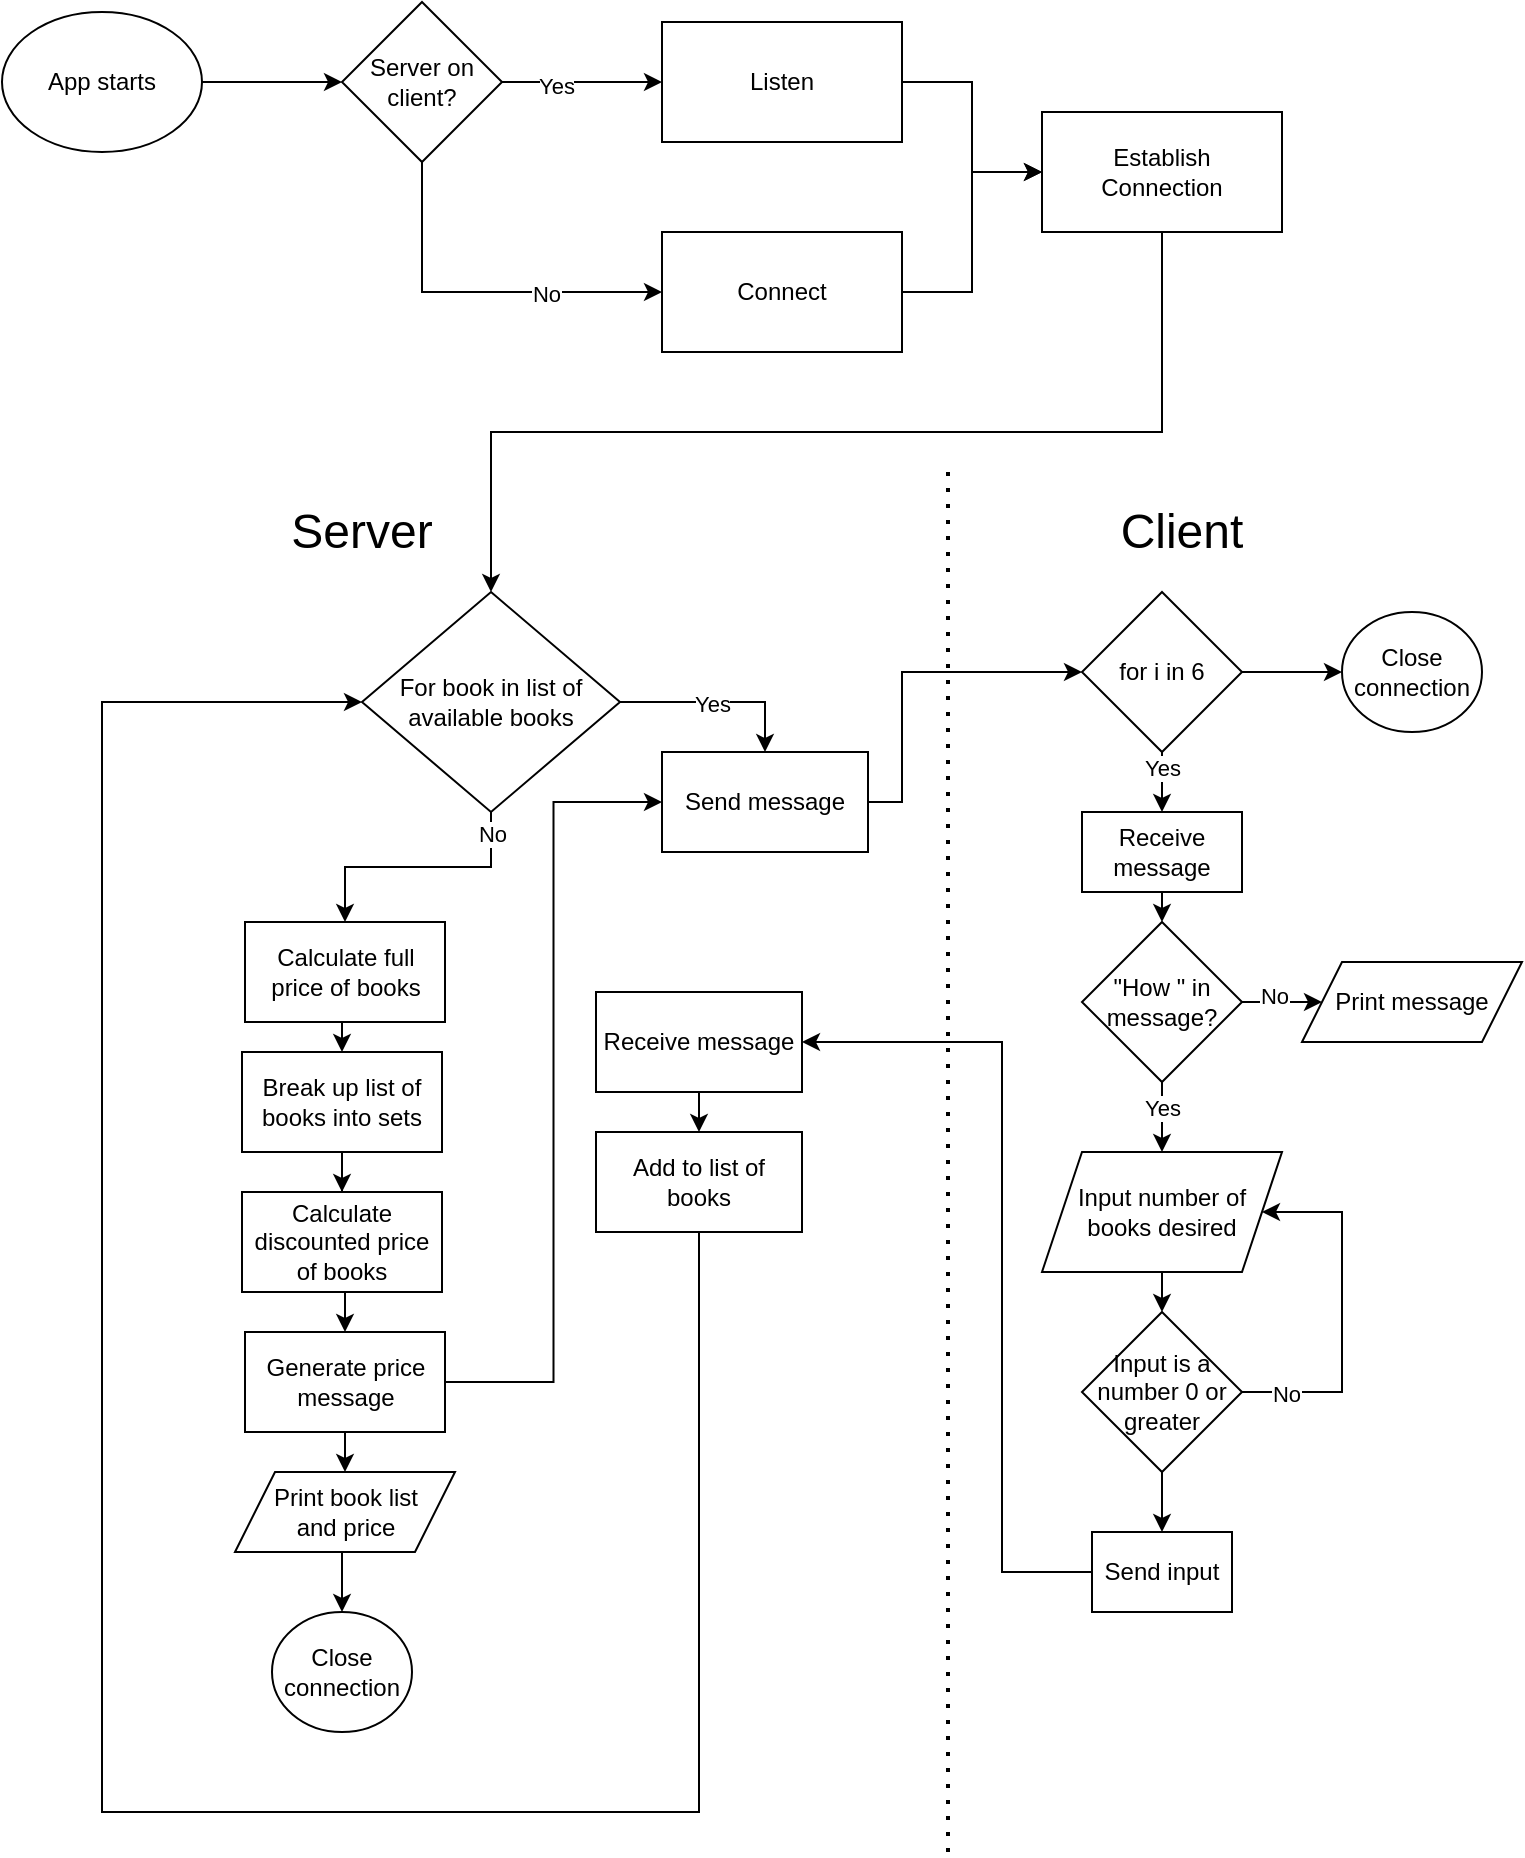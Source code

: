 <mxfile version="15.4.0" type="device"><diagram id="rJ5VbHEpunbLKoFZRb7g" name="Page-1"><mxGraphModel dx="988" dy="1002" grid="1" gridSize="10" guides="1" tooltips="1" connect="1" arrows="1" fold="1" page="1" pageScale="1" pageWidth="827" pageHeight="1169" math="0" shadow="0"><root><mxCell id="0"/><mxCell id="1" parent="0"/><mxCell id="7hGRWE5jOsaY_4bcf-o1-4" style="edgeStyle=orthogonalEdgeStyle;rounded=0;orthogonalLoop=1;jettySize=auto;html=1;exitX=1;exitY=0.5;exitDx=0;exitDy=0;entryX=0;entryY=0.5;entryDx=0;entryDy=0;" parent="1" source="7hGRWE5jOsaY_4bcf-o1-5" target="7hGRWE5jOsaY_4bcf-o1-10" edge="1"><mxGeometry relative="1" as="geometry"/></mxCell><mxCell id="7hGRWE5jOsaY_4bcf-o1-5" value="App starts" style="ellipse;whiteSpace=wrap;html=1;" parent="1" vertex="1"><mxGeometry x="50" y="50" width="100" height="70" as="geometry"/></mxCell><mxCell id="7hGRWE5jOsaY_4bcf-o1-6" style="edgeStyle=orthogonalEdgeStyle;rounded=0;orthogonalLoop=1;jettySize=auto;html=1;exitX=1;exitY=0.5;exitDx=0;exitDy=0;entryX=0;entryY=0.5;entryDx=0;entryDy=0;" parent="1" source="7hGRWE5jOsaY_4bcf-o1-10" target="7hGRWE5jOsaY_4bcf-o1-12" edge="1"><mxGeometry relative="1" as="geometry"/></mxCell><mxCell id="7hGRWE5jOsaY_4bcf-o1-7" value="Yes" style="edgeLabel;html=1;align=center;verticalAlign=middle;resizable=0;points=[];" parent="7hGRWE5jOsaY_4bcf-o1-6" vertex="1" connectable="0"><mxGeometry x="-0.325" y="-2" relative="1" as="geometry"><mxPoint as="offset"/></mxGeometry></mxCell><mxCell id="7hGRWE5jOsaY_4bcf-o1-8" style="edgeStyle=orthogonalEdgeStyle;rounded=0;orthogonalLoop=1;jettySize=auto;html=1;exitX=0.5;exitY=1;exitDx=0;exitDy=0;entryX=0;entryY=0.5;entryDx=0;entryDy=0;" parent="1" source="7hGRWE5jOsaY_4bcf-o1-10" target="7hGRWE5jOsaY_4bcf-o1-14" edge="1"><mxGeometry relative="1" as="geometry"/></mxCell><mxCell id="7hGRWE5jOsaY_4bcf-o1-9" value="No" style="edgeLabel;html=1;align=center;verticalAlign=middle;resizable=0;points=[];" parent="7hGRWE5jOsaY_4bcf-o1-8" vertex="1" connectable="0"><mxGeometry x="0.373" y="-1" relative="1" as="geometry"><mxPoint as="offset"/></mxGeometry></mxCell><mxCell id="7hGRWE5jOsaY_4bcf-o1-10" value="Server on client?" style="rhombus;whiteSpace=wrap;html=1;" parent="1" vertex="1"><mxGeometry x="220" y="45" width="80" height="80" as="geometry"/></mxCell><mxCell id="7hGRWE5jOsaY_4bcf-o1-11" style="edgeStyle=orthogonalEdgeStyle;rounded=0;orthogonalLoop=1;jettySize=auto;html=1;exitX=1;exitY=0.5;exitDx=0;exitDy=0;entryX=0;entryY=0.5;entryDx=0;entryDy=0;" parent="1" source="7hGRWE5jOsaY_4bcf-o1-12" target="7hGRWE5jOsaY_4bcf-o1-16" edge="1"><mxGeometry relative="1" as="geometry"/></mxCell><mxCell id="7hGRWE5jOsaY_4bcf-o1-12" value="Listen" style="rounded=0;whiteSpace=wrap;html=1;" parent="1" vertex="1"><mxGeometry x="380" y="55" width="120" height="60" as="geometry"/></mxCell><mxCell id="7hGRWE5jOsaY_4bcf-o1-13" style="edgeStyle=orthogonalEdgeStyle;rounded=0;orthogonalLoop=1;jettySize=auto;html=1;exitX=1;exitY=0.5;exitDx=0;exitDy=0;entryX=0;entryY=0.5;entryDx=0;entryDy=0;" parent="1" source="7hGRWE5jOsaY_4bcf-o1-14" target="7hGRWE5jOsaY_4bcf-o1-16" edge="1"><mxGeometry relative="1" as="geometry"/></mxCell><mxCell id="7hGRWE5jOsaY_4bcf-o1-14" value="Connect" style="rounded=0;whiteSpace=wrap;html=1;" parent="1" vertex="1"><mxGeometry x="380" y="160" width="120" height="60" as="geometry"/></mxCell><mxCell id="uZTOpbKCzwHZGj4Uu8WC-33" style="edgeStyle=orthogonalEdgeStyle;rounded=0;orthogonalLoop=1;jettySize=auto;html=1;exitX=0.5;exitY=1;exitDx=0;exitDy=0;entryX=0.5;entryY=0;entryDx=0;entryDy=0;" edge="1" parent="1" source="7hGRWE5jOsaY_4bcf-o1-16" target="7hGRWE5jOsaY_4bcf-o1-17"><mxGeometry relative="1" as="geometry"><Array as="points"><mxPoint x="630" y="260"/><mxPoint x="295" y="260"/></Array></mxGeometry></mxCell><mxCell id="7hGRWE5jOsaY_4bcf-o1-16" value="Establish&lt;br&gt;Connection" style="rounded=0;whiteSpace=wrap;html=1;" parent="1" vertex="1"><mxGeometry x="570" y="100" width="120" height="60" as="geometry"/></mxCell><mxCell id="uZTOpbKCzwHZGj4Uu8WC-39" style="edgeStyle=orthogonalEdgeStyle;rounded=0;orthogonalLoop=1;jettySize=auto;html=1;exitX=1;exitY=0.5;exitDx=0;exitDy=0;entryX=0.5;entryY=0;entryDx=0;entryDy=0;" edge="1" parent="1" source="7hGRWE5jOsaY_4bcf-o1-17" target="uZTOpbKCzwHZGj4Uu8WC-1"><mxGeometry relative="1" as="geometry"/></mxCell><mxCell id="uZTOpbKCzwHZGj4Uu8WC-40" value="Yes" style="edgeLabel;html=1;align=center;verticalAlign=middle;resizable=0;points=[];" vertex="1" connectable="0" parent="uZTOpbKCzwHZGj4Uu8WC-39"><mxGeometry x="-0.056" y="-1" relative="1" as="geometry"><mxPoint as="offset"/></mxGeometry></mxCell><mxCell id="uZTOpbKCzwHZGj4Uu8WC-52" style="edgeStyle=orthogonalEdgeStyle;rounded=0;orthogonalLoop=1;jettySize=auto;html=1;exitX=0.5;exitY=1;exitDx=0;exitDy=0;entryX=0.5;entryY=0;entryDx=0;entryDy=0;" edge="1" parent="1" source="7hGRWE5jOsaY_4bcf-o1-17" target="7hGRWE5jOsaY_4bcf-o1-47"><mxGeometry relative="1" as="geometry"/></mxCell><mxCell id="uZTOpbKCzwHZGj4Uu8WC-53" value="No" style="edgeLabel;html=1;align=center;verticalAlign=middle;resizable=0;points=[];" vertex="1" connectable="0" parent="uZTOpbKCzwHZGj4Uu8WC-52"><mxGeometry x="-0.5" y="4" relative="1" as="geometry"><mxPoint x="5" y="-21" as="offset"/></mxGeometry></mxCell><mxCell id="7hGRWE5jOsaY_4bcf-o1-17" value="For book in list of available books" style="rhombus;whiteSpace=wrap;html=1;" parent="1" vertex="1"><mxGeometry x="230" y="340" width="129" height="110" as="geometry"/></mxCell><mxCell id="7hGRWE5jOsaY_4bcf-o1-21" value="&lt;font style=&quot;font-size: 24px&quot;&gt;Client&lt;/font&gt;" style="text;html=1;strokeColor=none;fillColor=none;align=center;verticalAlign=middle;whiteSpace=wrap;rounded=0;" parent="1" vertex="1"><mxGeometry x="570" y="280" width="140" height="60" as="geometry"/></mxCell><mxCell id="7hGRWE5jOsaY_4bcf-o1-23" value="&lt;font style=&quot;font-size: 24px&quot;&gt;Server&lt;/font&gt;" style="text;html=1;strokeColor=none;fillColor=none;align=center;verticalAlign=middle;whiteSpace=wrap;rounded=0;" parent="1" vertex="1"><mxGeometry x="160" y="280" width="140" height="60" as="geometry"/></mxCell><mxCell id="uZTOpbKCzwHZGj4Uu8WC-54" style="edgeStyle=orthogonalEdgeStyle;rounded=0;orthogonalLoop=1;jettySize=auto;html=1;exitX=0.5;exitY=1;exitDx=0;exitDy=0;entryX=0;entryY=0.5;entryDx=0;entryDy=0;" edge="1" parent="1" source="7hGRWE5jOsaY_4bcf-o1-32" target="7hGRWE5jOsaY_4bcf-o1-17"><mxGeometry relative="1" as="geometry"><Array as="points"><mxPoint x="399" y="950"/><mxPoint x="100" y="950"/><mxPoint x="100" y="395"/></Array></mxGeometry></mxCell><mxCell id="7hGRWE5jOsaY_4bcf-o1-32" value="Add to list of books" style="rounded=0;whiteSpace=wrap;html=1;" parent="1" vertex="1"><mxGeometry x="347" y="610" width="103" height="50" as="geometry"/></mxCell><mxCell id="7hGRWE5jOsaY_4bcf-o1-52" style="edgeStyle=orthogonalEdgeStyle;rounded=0;orthogonalLoop=1;jettySize=auto;html=1;exitX=0.5;exitY=1;exitDx=0;exitDy=0;entryX=0.5;entryY=0;entryDx=0;entryDy=0;" parent="1" source="7hGRWE5jOsaY_4bcf-o1-47" target="7hGRWE5jOsaY_4bcf-o1-50" edge="1"><mxGeometry relative="1" as="geometry"/></mxCell><mxCell id="7hGRWE5jOsaY_4bcf-o1-47" value="&lt;span&gt;Calculate full&lt;/span&gt;&lt;br&gt;&lt;span&gt;price of books&lt;/span&gt;" style="rounded=0;whiteSpace=wrap;html=1;" parent="1" vertex="1"><mxGeometry x="171.5" y="505" width="100" height="50" as="geometry"/></mxCell><mxCell id="uZTOpbKCzwHZGj4Uu8WC-41" style="edgeStyle=orthogonalEdgeStyle;rounded=0;orthogonalLoop=1;jettySize=auto;html=1;exitX=0.5;exitY=1;exitDx=0;exitDy=0;" edge="1" parent="1" source="7hGRWE5jOsaY_4bcf-o1-50" target="uZTOpbKCzwHZGj4Uu8WC-37"><mxGeometry relative="1" as="geometry"/></mxCell><mxCell id="7hGRWE5jOsaY_4bcf-o1-50" value="&lt;span&gt;Break up list of&lt;/span&gt;&lt;br&gt;&lt;span&gt;books into sets&lt;/span&gt;" style="rounded=0;whiteSpace=wrap;html=1;" parent="1" vertex="1"><mxGeometry x="170" y="570" width="100" height="50" as="geometry"/></mxCell><mxCell id="7hGRWE5jOsaY_4bcf-o1-57" value="" style="endArrow=none;dashed=1;html=1;dashPattern=1 3;strokeWidth=2;" parent="1" edge="1"><mxGeometry width="50" height="50" relative="1" as="geometry"><mxPoint x="523" y="970" as="sourcePoint"/><mxPoint x="523" y="280" as="targetPoint"/></mxGeometry></mxCell><mxCell id="uZTOpbKCzwHZGj4Uu8WC-28" style="edgeStyle=orthogonalEdgeStyle;rounded=0;orthogonalLoop=1;jettySize=auto;html=1;exitX=1;exitY=0.5;exitDx=0;exitDy=0;entryX=0;entryY=0.5;entryDx=0;entryDy=0;" edge="1" parent="1" source="uZTOpbKCzwHZGj4Uu8WC-1" target="uZTOpbKCzwHZGj4Uu8WC-2"><mxGeometry relative="1" as="geometry"><Array as="points"><mxPoint x="500" y="445"/><mxPoint x="500" y="380"/></Array></mxGeometry></mxCell><mxCell id="uZTOpbKCzwHZGj4Uu8WC-1" value="Send message" style="rounded=0;whiteSpace=wrap;html=1;" vertex="1" parent="1"><mxGeometry x="380" y="420" width="103" height="50" as="geometry"/></mxCell><mxCell id="uZTOpbKCzwHZGj4Uu8WC-6" style="edgeStyle=orthogonalEdgeStyle;rounded=0;orthogonalLoop=1;jettySize=auto;html=1;exitX=0.5;exitY=1;exitDx=0;exitDy=0;entryX=0.5;entryY=0;entryDx=0;entryDy=0;" edge="1" parent="1" source="uZTOpbKCzwHZGj4Uu8WC-2" target="uZTOpbKCzwHZGj4Uu8WC-3"><mxGeometry relative="1" as="geometry"/></mxCell><mxCell id="uZTOpbKCzwHZGj4Uu8WC-7" value="Yes" style="edgeLabel;html=1;align=center;verticalAlign=middle;resizable=0;points=[];" vertex="1" connectable="0" parent="uZTOpbKCzwHZGj4Uu8WC-6"><mxGeometry x="-0.467" relative="1" as="geometry"><mxPoint as="offset"/></mxGeometry></mxCell><mxCell id="uZTOpbKCzwHZGj4Uu8WC-18" style="edgeStyle=orthogonalEdgeStyle;rounded=0;orthogonalLoop=1;jettySize=auto;html=1;exitX=1;exitY=0.5;exitDx=0;exitDy=0;entryX=0;entryY=0.5;entryDx=0;entryDy=0;" edge="1" parent="1" source="uZTOpbKCzwHZGj4Uu8WC-2" target="uZTOpbKCzwHZGj4Uu8WC-17"><mxGeometry relative="1" as="geometry"/></mxCell><mxCell id="uZTOpbKCzwHZGj4Uu8WC-2" value="for i in 6" style="rhombus;whiteSpace=wrap;html=1;" vertex="1" parent="1"><mxGeometry x="590" y="340" width="80" height="80" as="geometry"/></mxCell><mxCell id="uZTOpbKCzwHZGj4Uu8WC-8" style="edgeStyle=orthogonalEdgeStyle;rounded=0;orthogonalLoop=1;jettySize=auto;html=1;exitX=0.5;exitY=1;exitDx=0;exitDy=0;entryX=0.5;entryY=0;entryDx=0;entryDy=0;" edge="1" parent="1" source="uZTOpbKCzwHZGj4Uu8WC-3" target="uZTOpbKCzwHZGj4Uu8WC-4"><mxGeometry relative="1" as="geometry"/></mxCell><mxCell id="uZTOpbKCzwHZGj4Uu8WC-3" value="Receive message" style="rounded=0;whiteSpace=wrap;html=1;" vertex="1" parent="1"><mxGeometry x="590" y="450" width="80" height="40" as="geometry"/></mxCell><mxCell id="uZTOpbKCzwHZGj4Uu8WC-9" style="edgeStyle=orthogonalEdgeStyle;rounded=0;orthogonalLoop=1;jettySize=auto;html=1;exitX=1;exitY=0.5;exitDx=0;exitDy=0;entryX=0;entryY=0.5;entryDx=0;entryDy=0;" edge="1" parent="1" source="uZTOpbKCzwHZGj4Uu8WC-4" target="uZTOpbKCzwHZGj4Uu8WC-5"><mxGeometry relative="1" as="geometry"/></mxCell><mxCell id="uZTOpbKCzwHZGj4Uu8WC-10" value="No" style="edgeLabel;html=1;align=center;verticalAlign=middle;resizable=0;points=[];" vertex="1" connectable="0" parent="uZTOpbKCzwHZGj4Uu8WC-9"><mxGeometry x="0.2" y="3" relative="1" as="geometry"><mxPoint as="offset"/></mxGeometry></mxCell><mxCell id="uZTOpbKCzwHZGj4Uu8WC-14" style="edgeStyle=orthogonalEdgeStyle;rounded=0;orthogonalLoop=1;jettySize=auto;html=1;exitX=0.5;exitY=1;exitDx=0;exitDy=0;entryX=0.5;entryY=0;entryDx=0;entryDy=0;" edge="1" parent="1" source="uZTOpbKCzwHZGj4Uu8WC-4" target="uZTOpbKCzwHZGj4Uu8WC-13"><mxGeometry relative="1" as="geometry"/></mxCell><mxCell id="uZTOpbKCzwHZGj4Uu8WC-15" value="Yes" style="edgeLabel;html=1;align=center;verticalAlign=middle;resizable=0;points=[];" vertex="1" connectable="0" parent="uZTOpbKCzwHZGj4Uu8WC-14"><mxGeometry x="-0.257" relative="1" as="geometry"><mxPoint as="offset"/></mxGeometry></mxCell><mxCell id="uZTOpbKCzwHZGj4Uu8WC-4" value="&quot;How &quot; in message?" style="rhombus;whiteSpace=wrap;html=1;" vertex="1" parent="1"><mxGeometry x="590" y="505" width="80" height="80" as="geometry"/></mxCell><mxCell id="uZTOpbKCzwHZGj4Uu8WC-5" value="Print message" style="shape=parallelogram;perimeter=parallelogramPerimeter;whiteSpace=wrap;html=1;fixedSize=1;" vertex="1" parent="1"><mxGeometry x="700" y="525" width="110" height="40" as="geometry"/></mxCell><mxCell id="uZTOpbKCzwHZGj4Uu8WC-23" style="edgeStyle=orthogonalEdgeStyle;rounded=0;orthogonalLoop=1;jettySize=auto;html=1;exitX=0.5;exitY=1;exitDx=0;exitDy=0;entryX=0.5;entryY=0;entryDx=0;entryDy=0;" edge="1" parent="1" source="uZTOpbKCzwHZGj4Uu8WC-13" target="uZTOpbKCzwHZGj4Uu8WC-19"><mxGeometry relative="1" as="geometry"/></mxCell><mxCell id="uZTOpbKCzwHZGj4Uu8WC-13" value="Input number of books desired" style="shape=parallelogram;perimeter=parallelogramPerimeter;whiteSpace=wrap;html=1;fixedSize=1;" vertex="1" parent="1"><mxGeometry x="570" y="620" width="120" height="60" as="geometry"/></mxCell><mxCell id="uZTOpbKCzwHZGj4Uu8WC-17" value="Close connection" style="ellipse;whiteSpace=wrap;html=1;" vertex="1" parent="1"><mxGeometry x="720" y="350" width="70" height="60" as="geometry"/></mxCell><mxCell id="uZTOpbKCzwHZGj4Uu8WC-21" style="edgeStyle=orthogonalEdgeStyle;rounded=0;orthogonalLoop=1;jettySize=auto;html=1;exitX=1;exitY=0.5;exitDx=0;exitDy=0;entryX=1;entryY=0.5;entryDx=0;entryDy=0;" edge="1" parent="1" source="uZTOpbKCzwHZGj4Uu8WC-19" target="uZTOpbKCzwHZGj4Uu8WC-13"><mxGeometry relative="1" as="geometry"><Array as="points"><mxPoint x="720" y="740"/><mxPoint x="720" y="650"/></Array></mxGeometry></mxCell><mxCell id="uZTOpbKCzwHZGj4Uu8WC-22" value="No" style="edgeLabel;html=1;align=center;verticalAlign=middle;resizable=0;points=[];" vertex="1" connectable="0" parent="uZTOpbKCzwHZGj4Uu8WC-21"><mxGeometry x="-0.756" y="-1" relative="1" as="geometry"><mxPoint as="offset"/></mxGeometry></mxCell><mxCell id="uZTOpbKCzwHZGj4Uu8WC-25" style="edgeStyle=orthogonalEdgeStyle;rounded=0;orthogonalLoop=1;jettySize=auto;html=1;exitX=0.5;exitY=1;exitDx=0;exitDy=0;entryX=0.5;entryY=0;entryDx=0;entryDy=0;" edge="1" parent="1" source="uZTOpbKCzwHZGj4Uu8WC-19" target="uZTOpbKCzwHZGj4Uu8WC-24"><mxGeometry relative="1" as="geometry"/></mxCell><mxCell id="uZTOpbKCzwHZGj4Uu8WC-19" value="Input is a number 0 or greater" style="rhombus;whiteSpace=wrap;html=1;" vertex="1" parent="1"><mxGeometry x="590" y="700" width="80" height="80" as="geometry"/></mxCell><mxCell id="uZTOpbKCzwHZGj4Uu8WC-31" style="edgeStyle=orthogonalEdgeStyle;rounded=0;orthogonalLoop=1;jettySize=auto;html=1;exitX=0;exitY=0.5;exitDx=0;exitDy=0;entryX=1;entryY=0.5;entryDx=0;entryDy=0;" edge="1" parent="1" source="uZTOpbKCzwHZGj4Uu8WC-24" target="uZTOpbKCzwHZGj4Uu8WC-30"><mxGeometry relative="1" as="geometry"><Array as="points"><mxPoint x="550" y="830"/><mxPoint x="550" y="565"/></Array></mxGeometry></mxCell><mxCell id="uZTOpbKCzwHZGj4Uu8WC-24" value="Send input" style="rounded=0;whiteSpace=wrap;html=1;" vertex="1" parent="1"><mxGeometry x="595" y="810" width="70" height="40" as="geometry"/></mxCell><mxCell id="uZTOpbKCzwHZGj4Uu8WC-47" style="edgeStyle=orthogonalEdgeStyle;rounded=0;orthogonalLoop=1;jettySize=auto;html=1;exitX=0.5;exitY=1;exitDx=0;exitDy=0;entryX=0.5;entryY=0;entryDx=0;entryDy=0;" edge="1" parent="1" source="uZTOpbKCzwHZGj4Uu8WC-30" target="7hGRWE5jOsaY_4bcf-o1-32"><mxGeometry relative="1" as="geometry"/></mxCell><mxCell id="uZTOpbKCzwHZGj4Uu8WC-30" value="Receive message" style="rounded=0;whiteSpace=wrap;html=1;" vertex="1" parent="1"><mxGeometry x="347" y="540" width="103" height="50" as="geometry"/></mxCell><mxCell id="uZTOpbKCzwHZGj4Uu8WC-45" style="edgeStyle=orthogonalEdgeStyle;rounded=0;orthogonalLoop=1;jettySize=auto;html=1;exitX=0.5;exitY=1;exitDx=0;exitDy=0;entryX=0.5;entryY=0;entryDx=0;entryDy=0;" edge="1" parent="1" source="uZTOpbKCzwHZGj4Uu8WC-37" target="uZTOpbKCzwHZGj4Uu8WC-44"><mxGeometry relative="1" as="geometry"/></mxCell><mxCell id="uZTOpbKCzwHZGj4Uu8WC-37" value="Calculate discounted price of books" style="rounded=0;whiteSpace=wrap;html=1;" vertex="1" parent="1"><mxGeometry x="170" y="640" width="100" height="50" as="geometry"/></mxCell><mxCell id="uZTOpbKCzwHZGj4Uu8WC-55" style="edgeStyle=orthogonalEdgeStyle;rounded=0;orthogonalLoop=1;jettySize=auto;html=1;exitX=1;exitY=0.5;exitDx=0;exitDy=0;entryX=0;entryY=0.5;entryDx=0;entryDy=0;" edge="1" parent="1" source="uZTOpbKCzwHZGj4Uu8WC-44" target="uZTOpbKCzwHZGj4Uu8WC-1"><mxGeometry relative="1" as="geometry"/></mxCell><mxCell id="uZTOpbKCzwHZGj4Uu8WC-59" style="edgeStyle=orthogonalEdgeStyle;rounded=0;orthogonalLoop=1;jettySize=auto;html=1;exitX=0.5;exitY=1;exitDx=0;exitDy=0;entryX=0.5;entryY=0;entryDx=0;entryDy=0;" edge="1" parent="1" source="uZTOpbKCzwHZGj4Uu8WC-44" target="uZTOpbKCzwHZGj4Uu8WC-58"><mxGeometry relative="1" as="geometry"/></mxCell><mxCell id="uZTOpbKCzwHZGj4Uu8WC-44" value="Generate price message" style="rounded=0;whiteSpace=wrap;html=1;" vertex="1" parent="1"><mxGeometry x="171.5" y="710" width="100" height="50" as="geometry"/></mxCell><mxCell id="uZTOpbKCzwHZGj4Uu8WC-61" style="edgeStyle=orthogonalEdgeStyle;rounded=0;orthogonalLoop=1;jettySize=auto;html=1;exitX=0.5;exitY=1;exitDx=0;exitDy=0;entryX=0.5;entryY=0;entryDx=0;entryDy=0;" edge="1" parent="1" source="uZTOpbKCzwHZGj4Uu8WC-58" target="uZTOpbKCzwHZGj4Uu8WC-60"><mxGeometry relative="1" as="geometry"/></mxCell><mxCell id="uZTOpbKCzwHZGj4Uu8WC-58" value="Print book list&lt;br&gt;and price" style="shape=parallelogram;perimeter=parallelogramPerimeter;whiteSpace=wrap;html=1;fixedSize=1;" vertex="1" parent="1"><mxGeometry x="166.5" y="780" width="110" height="40" as="geometry"/></mxCell><mxCell id="uZTOpbKCzwHZGj4Uu8WC-60" value="Close connection" style="ellipse;whiteSpace=wrap;html=1;" vertex="1" parent="1"><mxGeometry x="185" y="850" width="70" height="60" as="geometry"/></mxCell></root></mxGraphModel></diagram></mxfile>